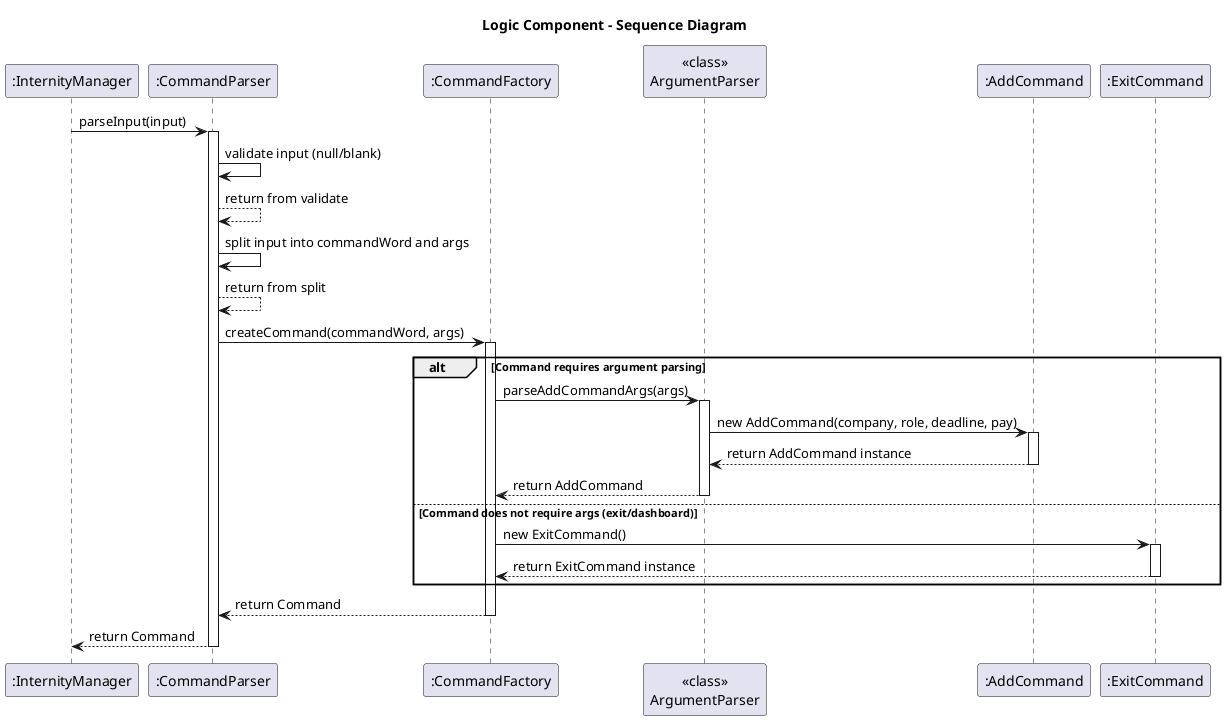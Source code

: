 @startuml
title Logic Component - Sequence Diagram

participant ":InternityManager" as IM
participant ":CommandParser" as CP
participant ":CommandFactory" as CF
participant "<<class>>\nArgumentParser" as AP
participant ":AddCommand" as AddC
participant ":ExitCommand" as ExitC

IM -> CP: parseInput(input)
activate CP

CP -> CP: validate input (null/blank)
CP --> CP: return from validate

CP -> CP: split input into commandWord and args
CP --> CP: return from split

CP -> CF: createCommand(commandWord, args)
activate CF

alt Command requires argument parsing
    CF -> AP: parseAddCommandArgs(args)
    activate AP
    AP -> AddC: new AddCommand(company, role, deadline, pay)
    activate AddC
    AddC --> AP: return AddCommand instance
    deactivate AddC
    AP --> CF: return AddCommand
    deactivate AP
else Command does not require args (exit/dashboard)
    CF -> ExitC: new ExitCommand()
    activate ExitC
    ExitC --> CF: return ExitCommand instance
    deactivate ExitC
end

CF --> CP: return Command
deactivate CF

CP --> IM: return Command
deactivate CP
@enduml
